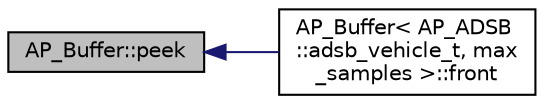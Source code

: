 digraph "AP_Buffer::peek"
{
 // INTERACTIVE_SVG=YES
  edge [fontname="Helvetica",fontsize="10",labelfontname="Helvetica",labelfontsize="10"];
  node [fontname="Helvetica",fontsize="10",shape=record];
  rankdir="LR";
  Node1 [label="AP_Buffer::peek",height=0.2,width=0.4,color="black", fillcolor="grey75", style="filled", fontcolor="black"];
  Node1 -> Node2 [dir="back",color="midnightblue",fontsize="10",style="solid",fontname="Helvetica"];
  Node2 [label="AP_Buffer\< AP_ADSB\l::adsb_vehicle_t, max\l_samples \>::front",height=0.2,width=0.4,color="black", fillcolor="white", style="filled",URL="$classAP__Buffer.html#a612aa2fa47fcb0715bce31ab3fca31fe"];
}
